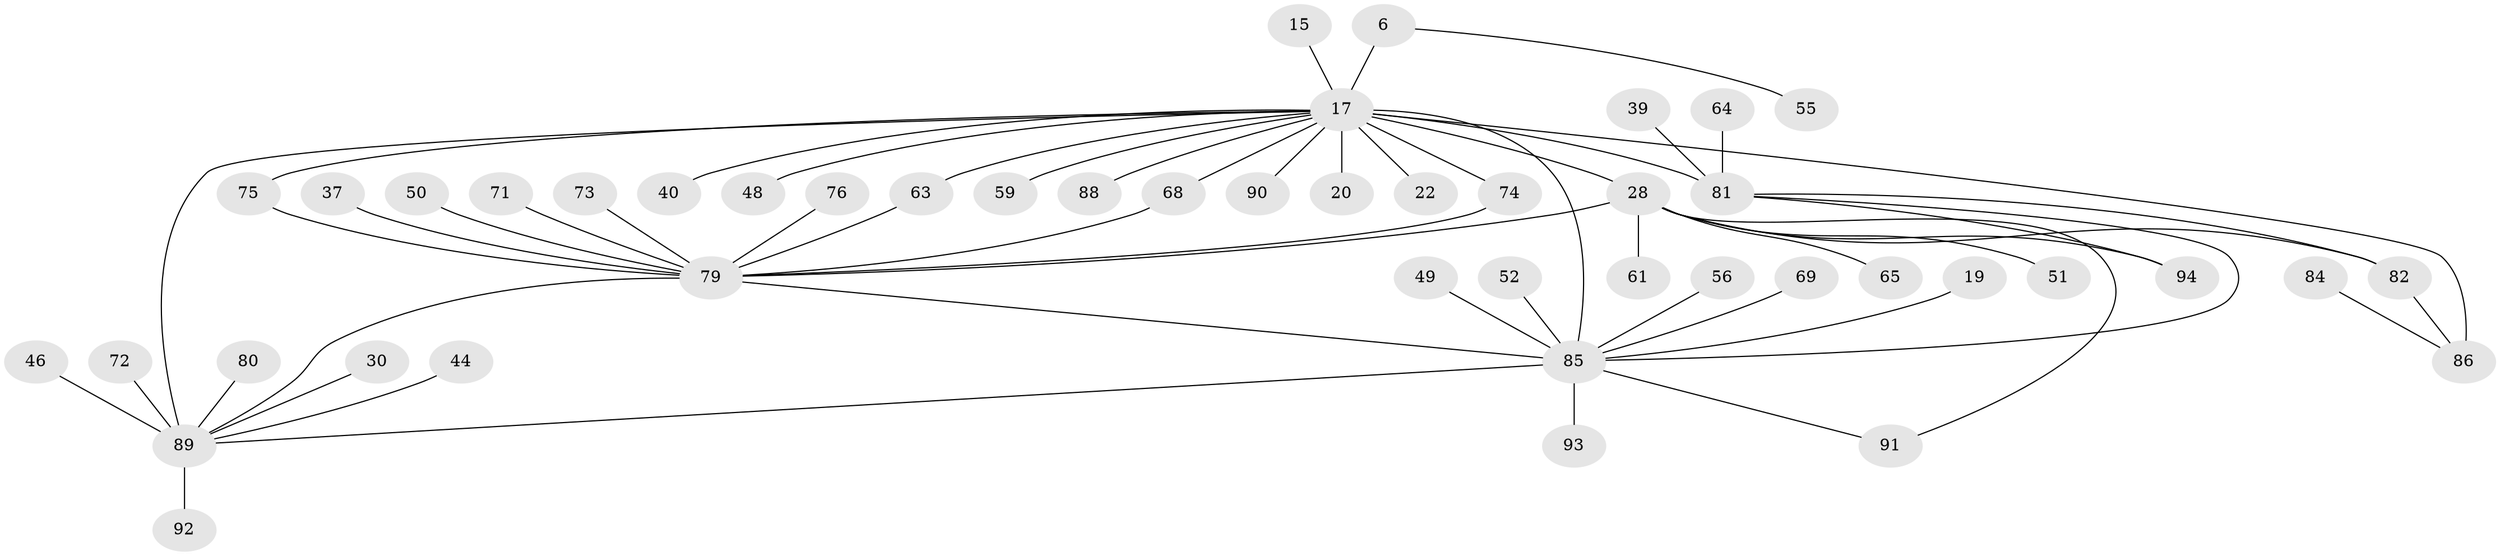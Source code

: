 // original degree distribution, {9: 0.031914893617021274, 14: 0.010638297872340425, 20: 0.010638297872340425, 13: 0.02127659574468085, 11: 0.010638297872340425, 3: 0.11702127659574468, 7: 0.02127659574468085, 2: 0.26595744680851063, 1: 0.40425531914893614, 4: 0.05319148936170213, 8: 0.010638297872340425, 6: 0.010638297872340425, 5: 0.031914893617021274}
// Generated by graph-tools (version 1.1) at 2025/48/03/09/25 04:48:37]
// undirected, 47 vertices, 58 edges
graph export_dot {
graph [start="1"]
  node [color=gray90,style=filled];
  6;
  15;
  17 [super="+3"];
  19;
  20;
  22;
  28 [super="+7"];
  30;
  37;
  39;
  40;
  44;
  46;
  48;
  49;
  50;
  51;
  52;
  55;
  56;
  59;
  61 [super="+36"];
  63 [super="+54"];
  64;
  65;
  68 [super="+62"];
  69;
  71;
  72;
  73;
  74;
  75 [super="+66+41+42"];
  76;
  79 [super="+35+24+57+58+60+4+9"];
  80 [super="+27+67"];
  81 [super="+33+70"];
  82;
  84;
  85 [super="+31+23+77"];
  86 [super="+43+47"];
  88;
  89 [super="+45+87+13+83"];
  90;
  91 [super="+10"];
  92 [super="+78"];
  93;
  94 [super="+12"];
  6 -- 17 [weight=2];
  6 -- 55;
  15 -- 17;
  17 -- 22;
  17 -- 28 [weight=3];
  17 -- 59;
  17 -- 89 [weight=10];
  17 -- 74;
  17 -- 20;
  17 -- 85 [weight=5];
  17 -- 86 [weight=3];
  17 -- 88;
  17 -- 90;
  17 -- 40;
  17 -- 48;
  17 -- 81 [weight=6];
  17 -- 63;
  17 -- 75 [weight=2];
  17 -- 68 [weight=2];
  19 -- 85;
  28 -- 51;
  28 -- 65;
  28 -- 82;
  28 -- 94;
  28 -- 91;
  28 -- 61;
  28 -- 79 [weight=3];
  30 -- 89;
  37 -- 79;
  39 -- 81;
  44 -- 89;
  46 -- 89;
  49 -- 85;
  50 -- 79;
  52 -- 85;
  56 -- 85;
  63 -- 79;
  64 -- 81;
  68 -- 79;
  69 -- 85;
  71 -- 79;
  72 -- 89;
  73 -- 79;
  74 -- 79;
  75 -- 79;
  76 -- 79;
  79 -- 85 [weight=3];
  79 -- 89 [weight=5];
  80 -- 89;
  81 -- 82 [weight=2];
  81 -- 94;
  81 -- 85;
  82 -- 86;
  84 -- 86;
  85 -- 93;
  85 -- 89;
  85 -- 91;
  89 -- 92;
}
